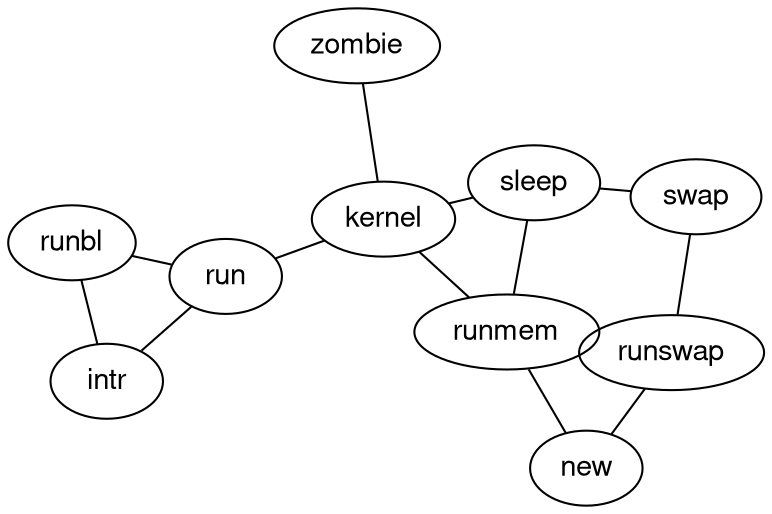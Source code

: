 graph G {
	fontname="Helvetica,Arial,sans-serif"
	node [fontname="Helvetica,Arial,sans-serif"]
	edge [fontname="Helvetica,Arial,sans-serif"]
	layout=neato
	run -- intr;
	intr -- runbl;
	runbl -- run;
	run -- kernel;
	kernel -- zombie;
	kernel -- sleep;
	kernel -- runmem;
	sleep -- swap;
	swap -- runswap;
	runswap -- new;
	runswap -- runmem;
	new -- runmem;
	sleep -- runmem;
}